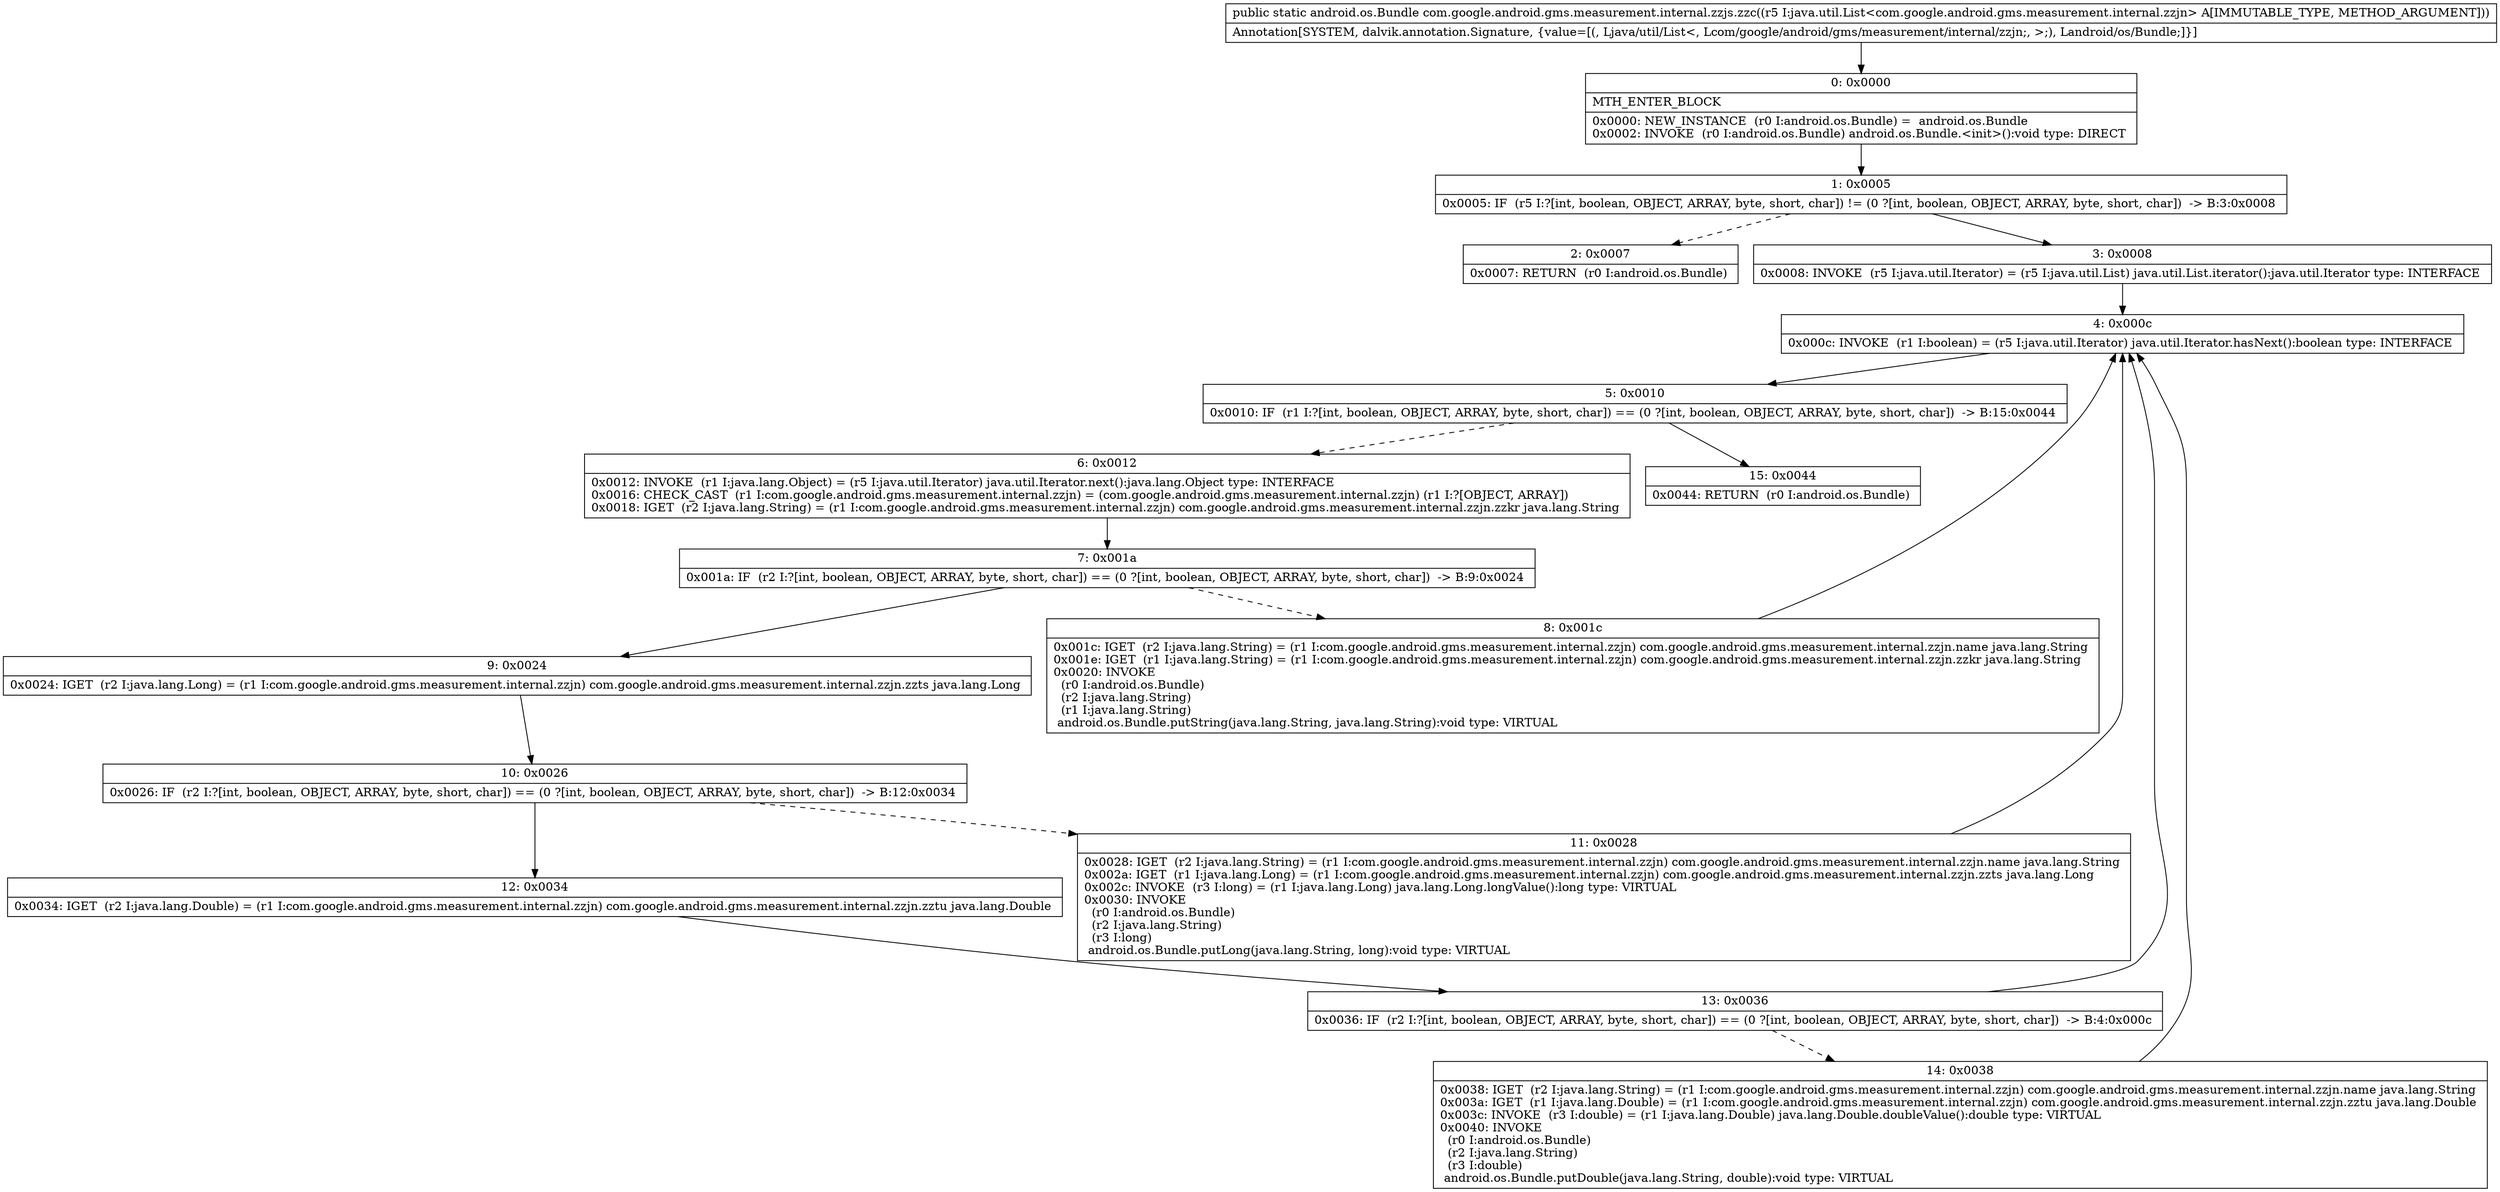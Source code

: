 digraph "CFG forcom.google.android.gms.measurement.internal.zzjs.zzc(Ljava\/util\/List;)Landroid\/os\/Bundle;" {
Node_0 [shape=record,label="{0\:\ 0x0000|MTH_ENTER_BLOCK\l|0x0000: NEW_INSTANCE  (r0 I:android.os.Bundle) =  android.os.Bundle \l0x0002: INVOKE  (r0 I:android.os.Bundle) android.os.Bundle.\<init\>():void type: DIRECT \l}"];
Node_1 [shape=record,label="{1\:\ 0x0005|0x0005: IF  (r5 I:?[int, boolean, OBJECT, ARRAY, byte, short, char]) != (0 ?[int, boolean, OBJECT, ARRAY, byte, short, char])  \-\> B:3:0x0008 \l}"];
Node_2 [shape=record,label="{2\:\ 0x0007|0x0007: RETURN  (r0 I:android.os.Bundle) \l}"];
Node_3 [shape=record,label="{3\:\ 0x0008|0x0008: INVOKE  (r5 I:java.util.Iterator) = (r5 I:java.util.List) java.util.List.iterator():java.util.Iterator type: INTERFACE \l}"];
Node_4 [shape=record,label="{4\:\ 0x000c|0x000c: INVOKE  (r1 I:boolean) = (r5 I:java.util.Iterator) java.util.Iterator.hasNext():boolean type: INTERFACE \l}"];
Node_5 [shape=record,label="{5\:\ 0x0010|0x0010: IF  (r1 I:?[int, boolean, OBJECT, ARRAY, byte, short, char]) == (0 ?[int, boolean, OBJECT, ARRAY, byte, short, char])  \-\> B:15:0x0044 \l}"];
Node_6 [shape=record,label="{6\:\ 0x0012|0x0012: INVOKE  (r1 I:java.lang.Object) = (r5 I:java.util.Iterator) java.util.Iterator.next():java.lang.Object type: INTERFACE \l0x0016: CHECK_CAST  (r1 I:com.google.android.gms.measurement.internal.zzjn) = (com.google.android.gms.measurement.internal.zzjn) (r1 I:?[OBJECT, ARRAY]) \l0x0018: IGET  (r2 I:java.lang.String) = (r1 I:com.google.android.gms.measurement.internal.zzjn) com.google.android.gms.measurement.internal.zzjn.zzkr java.lang.String \l}"];
Node_7 [shape=record,label="{7\:\ 0x001a|0x001a: IF  (r2 I:?[int, boolean, OBJECT, ARRAY, byte, short, char]) == (0 ?[int, boolean, OBJECT, ARRAY, byte, short, char])  \-\> B:9:0x0024 \l}"];
Node_8 [shape=record,label="{8\:\ 0x001c|0x001c: IGET  (r2 I:java.lang.String) = (r1 I:com.google.android.gms.measurement.internal.zzjn) com.google.android.gms.measurement.internal.zzjn.name java.lang.String \l0x001e: IGET  (r1 I:java.lang.String) = (r1 I:com.google.android.gms.measurement.internal.zzjn) com.google.android.gms.measurement.internal.zzjn.zzkr java.lang.String \l0x0020: INVOKE  \l  (r0 I:android.os.Bundle)\l  (r2 I:java.lang.String)\l  (r1 I:java.lang.String)\l android.os.Bundle.putString(java.lang.String, java.lang.String):void type: VIRTUAL \l}"];
Node_9 [shape=record,label="{9\:\ 0x0024|0x0024: IGET  (r2 I:java.lang.Long) = (r1 I:com.google.android.gms.measurement.internal.zzjn) com.google.android.gms.measurement.internal.zzjn.zzts java.lang.Long \l}"];
Node_10 [shape=record,label="{10\:\ 0x0026|0x0026: IF  (r2 I:?[int, boolean, OBJECT, ARRAY, byte, short, char]) == (0 ?[int, boolean, OBJECT, ARRAY, byte, short, char])  \-\> B:12:0x0034 \l}"];
Node_11 [shape=record,label="{11\:\ 0x0028|0x0028: IGET  (r2 I:java.lang.String) = (r1 I:com.google.android.gms.measurement.internal.zzjn) com.google.android.gms.measurement.internal.zzjn.name java.lang.String \l0x002a: IGET  (r1 I:java.lang.Long) = (r1 I:com.google.android.gms.measurement.internal.zzjn) com.google.android.gms.measurement.internal.zzjn.zzts java.lang.Long \l0x002c: INVOKE  (r3 I:long) = (r1 I:java.lang.Long) java.lang.Long.longValue():long type: VIRTUAL \l0x0030: INVOKE  \l  (r0 I:android.os.Bundle)\l  (r2 I:java.lang.String)\l  (r3 I:long)\l android.os.Bundle.putLong(java.lang.String, long):void type: VIRTUAL \l}"];
Node_12 [shape=record,label="{12\:\ 0x0034|0x0034: IGET  (r2 I:java.lang.Double) = (r1 I:com.google.android.gms.measurement.internal.zzjn) com.google.android.gms.measurement.internal.zzjn.zztu java.lang.Double \l}"];
Node_13 [shape=record,label="{13\:\ 0x0036|0x0036: IF  (r2 I:?[int, boolean, OBJECT, ARRAY, byte, short, char]) == (0 ?[int, boolean, OBJECT, ARRAY, byte, short, char])  \-\> B:4:0x000c \l}"];
Node_14 [shape=record,label="{14\:\ 0x0038|0x0038: IGET  (r2 I:java.lang.String) = (r1 I:com.google.android.gms.measurement.internal.zzjn) com.google.android.gms.measurement.internal.zzjn.name java.lang.String \l0x003a: IGET  (r1 I:java.lang.Double) = (r1 I:com.google.android.gms.measurement.internal.zzjn) com.google.android.gms.measurement.internal.zzjn.zztu java.lang.Double \l0x003c: INVOKE  (r3 I:double) = (r1 I:java.lang.Double) java.lang.Double.doubleValue():double type: VIRTUAL \l0x0040: INVOKE  \l  (r0 I:android.os.Bundle)\l  (r2 I:java.lang.String)\l  (r3 I:double)\l android.os.Bundle.putDouble(java.lang.String, double):void type: VIRTUAL \l}"];
Node_15 [shape=record,label="{15\:\ 0x0044|0x0044: RETURN  (r0 I:android.os.Bundle) \l}"];
MethodNode[shape=record,label="{public static android.os.Bundle com.google.android.gms.measurement.internal.zzjs.zzc((r5 I:java.util.List\<com.google.android.gms.measurement.internal.zzjn\> A[IMMUTABLE_TYPE, METHOD_ARGUMENT]))  | Annotation[SYSTEM, dalvik.annotation.Signature, \{value=[(, Ljava\/util\/List\<, Lcom\/google\/android\/gms\/measurement\/internal\/zzjn;, \>;), Landroid\/os\/Bundle;]\}]\l}"];
MethodNode -> Node_0;
Node_0 -> Node_1;
Node_1 -> Node_2[style=dashed];
Node_1 -> Node_3;
Node_3 -> Node_4;
Node_4 -> Node_5;
Node_5 -> Node_6[style=dashed];
Node_5 -> Node_15;
Node_6 -> Node_7;
Node_7 -> Node_8[style=dashed];
Node_7 -> Node_9;
Node_8 -> Node_4;
Node_9 -> Node_10;
Node_10 -> Node_11[style=dashed];
Node_10 -> Node_12;
Node_11 -> Node_4;
Node_12 -> Node_13;
Node_13 -> Node_4;
Node_13 -> Node_14[style=dashed];
Node_14 -> Node_4;
}

